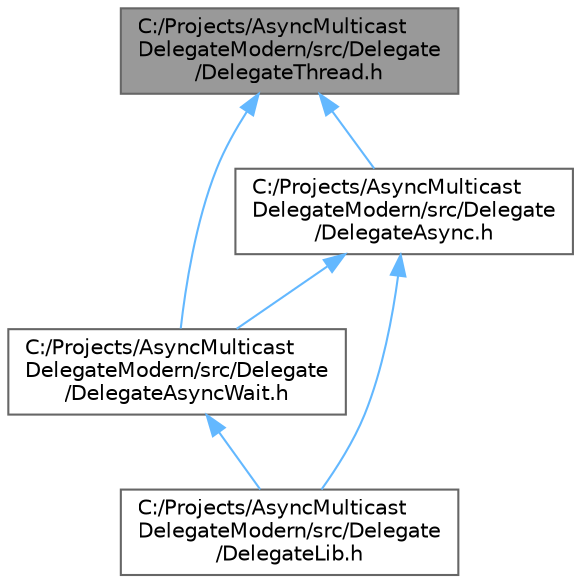 digraph "C:/Projects/AsyncMulticastDelegateModern/src/Delegate/DelegateThread.h"
{
 // LATEX_PDF_SIZE
  bgcolor="transparent";
  edge [fontname=Helvetica,fontsize=10,labelfontname=Helvetica,labelfontsize=10];
  node [fontname=Helvetica,fontsize=10,shape=box,height=0.2,width=0.4];
  Node1 [id="Node000001",label="C:/Projects/AsyncMulticast\lDelegateModern/src/Delegate\l/DelegateThread.h",height=0.2,width=0.4,color="gray40", fillcolor="grey60", style="filled", fontcolor="black",tooltip=" "];
  Node1 -> Node2 [id="edge1_Node000001_Node000002",dir="back",color="steelblue1",style="solid",tooltip=" "];
  Node2 [id="Node000002",label="C:/Projects/AsyncMulticast\lDelegateModern/src/Delegate\l/DelegateAsync.h",height=0.2,width=0.4,color="grey40", fillcolor="white", style="filled",URL="$_delegate_async_8h.html",tooltip=" "];
  Node2 -> Node3 [id="edge2_Node000002_Node000003",dir="back",color="steelblue1",style="solid",tooltip=" "];
  Node3 [id="Node000003",label="C:/Projects/AsyncMulticast\lDelegateModern/src/Delegate\l/DelegateAsyncWait.h",height=0.2,width=0.4,color="grey40", fillcolor="white", style="filled",URL="$_delegate_async_wait_8h.html",tooltip=" "];
  Node3 -> Node4 [id="edge3_Node000003_Node000004",dir="back",color="steelblue1",style="solid",tooltip=" "];
  Node4 [id="Node000004",label="C:/Projects/AsyncMulticast\lDelegateModern/src/Delegate\l/DelegateLib.h",height=0.2,width=0.4,color="grey40", fillcolor="white", style="filled",URL="$_delegate_lib_8h.html",tooltip=" "];
  Node2 -> Node4 [id="edge4_Node000002_Node000004",dir="back",color="steelblue1",style="solid",tooltip=" "];
  Node1 -> Node3 [id="edge5_Node000001_Node000003",dir="back",color="steelblue1",style="solid",tooltip=" "];
}
